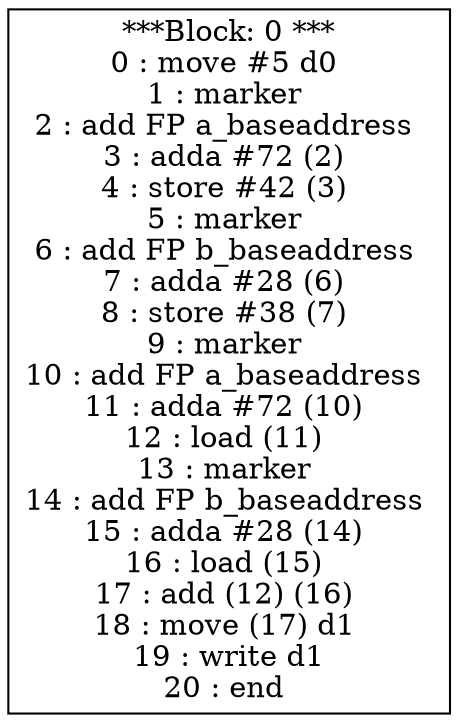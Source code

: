 digraph structs {
0 [shape=record,label="***Block: 0 ***\n0 : move #5 d0 \n1 : marker \n2 : add FP a_baseaddress \n3 : adda #72 (2) \n4 : store #42 (3) \n5 : marker \n6 : add FP b_baseaddress \n7 : adda #28 (6) \n8 : store #38 (7) \n9 : marker \n10 : add FP a_baseaddress \n11 : adda #72 (10) \n12 : load (11) \n13 : marker \n14 : add FP b_baseaddress \n15 : adda #28 (14) \n16 : load (15) \n17 : add (12) (16) \n18 : move (17) d1 \n19 : write d1\n20 : end \n"]

}
